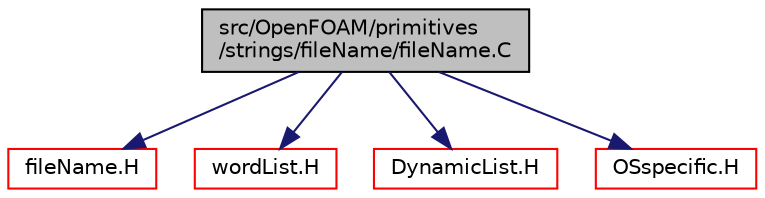 digraph "src/OpenFOAM/primitives/strings/fileName/fileName.C"
{
  bgcolor="transparent";
  edge [fontname="Helvetica",fontsize="10",labelfontname="Helvetica",labelfontsize="10"];
  node [fontname="Helvetica",fontsize="10",shape=record];
  Node0 [label="src/OpenFOAM/primitives\l/strings/fileName/fileName.C",height=0.2,width=0.4,color="black", fillcolor="grey75", style="filled", fontcolor="black"];
  Node0 -> Node1 [color="midnightblue",fontsize="10",style="solid",fontname="Helvetica"];
  Node1 [label="fileName.H",height=0.2,width=0.4,color="red",URL="$a13436.html"];
  Node0 -> Node15 [color="midnightblue",fontsize="10",style="solid",fontname="Helvetica"];
  Node15 [label="wordList.H",height=0.2,width=0.4,color="red",URL="$a13475.html"];
  Node0 -> Node62 [color="midnightblue",fontsize="10",style="solid",fontname="Helvetica"];
  Node62 [label="DynamicList.H",height=0.2,width=0.4,color="red",URL="$a09335.html"];
  Node0 -> Node65 [color="midnightblue",fontsize="10",style="solid",fontname="Helvetica"];
  Node65 [label="OSspecific.H",height=0.2,width=0.4,color="red",URL="$a11105.html",tooltip="Functions used by OpenFOAM that are specific to POSIX compliant operating systems and need to be repl..."];
}
